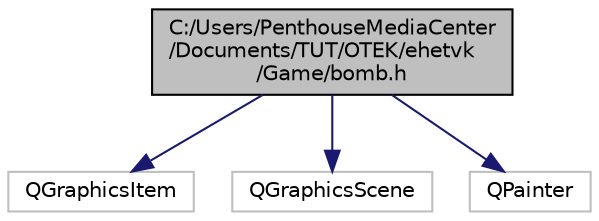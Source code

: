digraph "C:/Users/PenthouseMediaCenter/Documents/TUT/OTEK/ehetvk/Game/bomb.h"
{
 // LATEX_PDF_SIZE
  edge [fontname="Helvetica",fontsize="10",labelfontname="Helvetica",labelfontsize="10"];
  node [fontname="Helvetica",fontsize="10",shape=record];
  Node1 [label="C:/Users/PenthouseMediaCenter\l/Documents/TUT/OTEK/ehetvk\l/Game/bomb.h",height=0.2,width=0.4,color="black", fillcolor="grey75", style="filled", fontcolor="black",tooltip=" "];
  Node1 -> Node2 [color="midnightblue",fontsize="10",style="solid",fontname="Helvetica"];
  Node2 [label="QGraphicsItem",height=0.2,width=0.4,color="grey75", fillcolor="white", style="filled",tooltip=" "];
  Node1 -> Node3 [color="midnightblue",fontsize="10",style="solid",fontname="Helvetica"];
  Node3 [label="QGraphicsScene",height=0.2,width=0.4,color="grey75", fillcolor="white", style="filled",tooltip=" "];
  Node1 -> Node4 [color="midnightblue",fontsize="10",style="solid",fontname="Helvetica"];
  Node4 [label="QPainter",height=0.2,width=0.4,color="grey75", fillcolor="white", style="filled",tooltip=" "];
}

